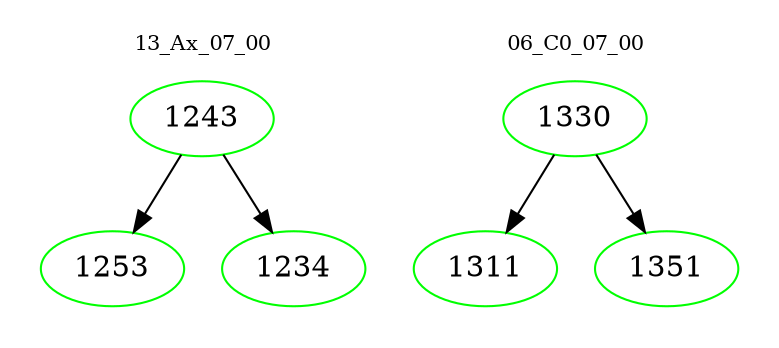 digraph{
subgraph cluster_0 {
color = white
label = "13_Ax_07_00";
fontsize=10;
T0_1243 [label="1243", color="green"]
T0_1243 -> T0_1253 [color="black"]
T0_1253 [label="1253", color="green"]
T0_1243 -> T0_1234 [color="black"]
T0_1234 [label="1234", color="green"]
}
subgraph cluster_1 {
color = white
label = "06_C0_07_00";
fontsize=10;
T1_1330 [label="1330", color="green"]
T1_1330 -> T1_1311 [color="black"]
T1_1311 [label="1311", color="green"]
T1_1330 -> T1_1351 [color="black"]
T1_1351 [label="1351", color="green"]
}
}
